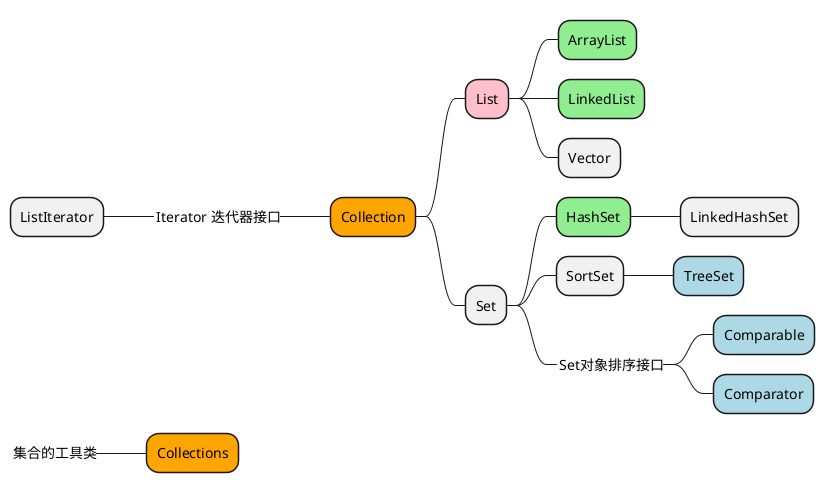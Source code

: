 @startmindmap

*_ Iterator 迭代器接口
**[#Orange] Collection
***[#Pink] List
****[#LightGreen] ArrayList
****[#LightGreen] LinkedList
**** Vector
*** Set
****[#LightGreen] HashSet
***** LinkedHashSet
**** SortSet
*****[#LightBlue] TreeSet
****_ Set对象排序接口
*****[#LightBlue] Comparable
*****[#LightBlue] Comparator


left side
** ListIterator


right side
*_ 集合的工具类
**[#Orange] Collections


@endmindmap